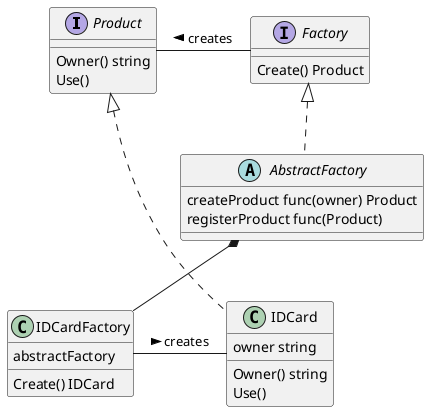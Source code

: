@startuml

interface Product {
  Owner() string
  Use()
}
interface Factory {
  Create() Product
}
abstract class AbstractFactory {
  createProduct func(owner) Product
  registerProduct func(Product)
  __
}
class IDCard {
  owner string
  Owner() string
  Use()
}
class IDCardFactory {
  abstractFactory
  Create() IDCard
}

IDCardFactory - IDCard : creates >
Product - Factory : < creates

Product <|.. IDCard

AbstractFactory *-- IDCardFactory
Factory <|.. AbstractFactory

@enduml